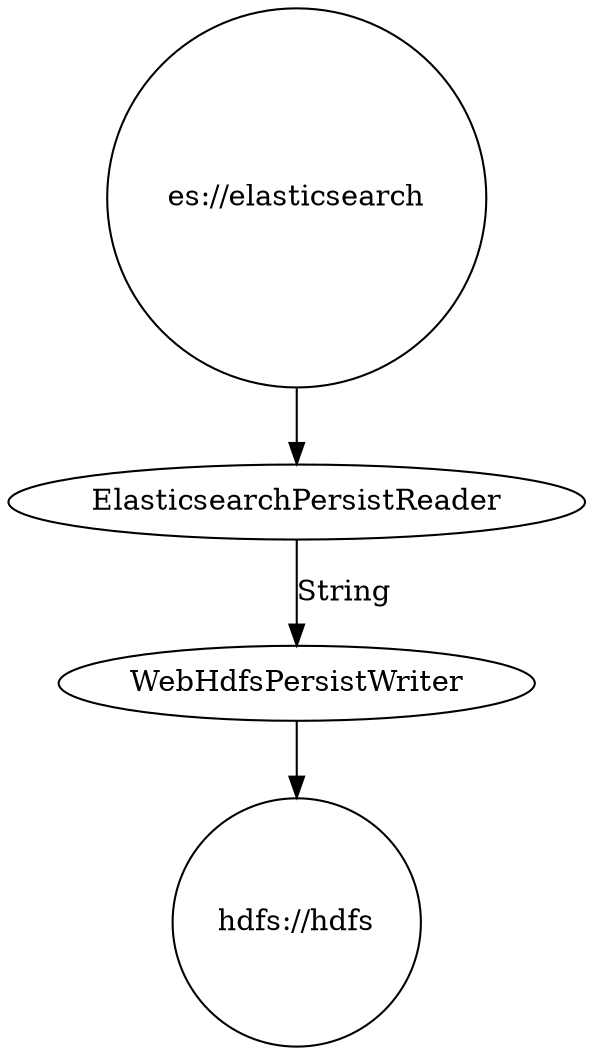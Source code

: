 digraph g {

  //providers
  ElasticsearchPersistReader [label="ElasticsearchPersistReader",shape=ellipse,URL="https://github.com/apache/incubator-streams/blob/master/streams-contrib/streams-provider-elasticsearch/src/main/java/org/apache/streams/elasticsearch/ElasticsearchPersistReader.java"];

  //persisters
  WebHdfsPersistWriter [label="WebHdfsPersistWriter",shape=ellipse,URL="https://github.com/apache/incubator-streams/blob/master/streams-contrib/streams-persist-hdfs/src/main/java/org/apache/streams/hdfs/WebHdfsPersistWriter.java"];

  //data
  source [label="es://elasticsearch",shape=circle];
  destination [label="hdfs://hdfs",shape=circle];

  //stream
  source -> ElasticsearchPersistReader
  ElasticsearchPersistReader -> WebHdfsPersistWriter [label="String"];
  WebHdfsPersistWriter -> destination
}